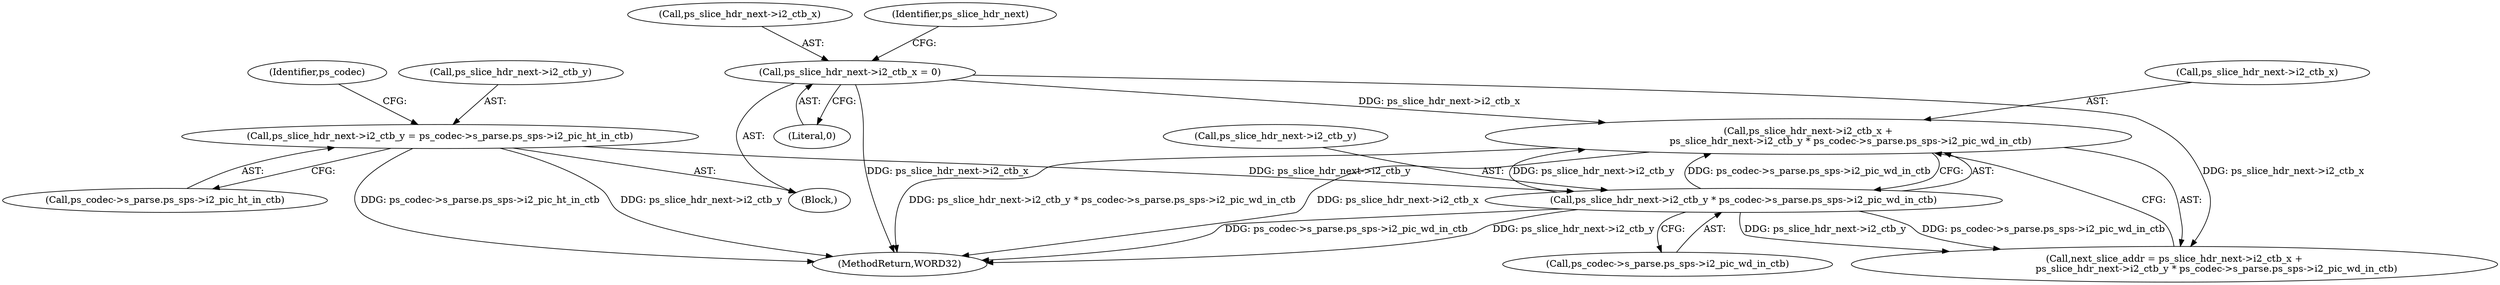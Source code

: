 digraph "0_Android_87fb7909c49e6a4510ba86ace1ffc83459c7e1b9@pointer" {
"1000830" [label="(Call,ps_slice_hdr_next->i2_ctb_x +\n                            ps_slice_hdr_next->i2_ctb_y * ps_codec->s_parse.ps_sps->i2_pic_wd_in_ctb)"];
"1001063" [label="(Call,ps_slice_hdr_next->i2_ctb_x = 0)"];
"1000834" [label="(Call,ps_slice_hdr_next->i2_ctb_y * ps_codec->s_parse.ps_sps->i2_pic_wd_in_ctb)"];
"1001068" [label="(Call,ps_slice_hdr_next->i2_ctb_y = ps_codec->s_parse.ps_sps->i2_pic_ht_in_ctb)"];
"1001903" [label="(MethodReturn,WORD32)"];
"1001021" [label="(Block,)"];
"1001064" [label="(Call,ps_slice_hdr_next->i2_ctb_x)"];
"1000838" [label="(Call,ps_codec->s_parse.ps_sps->i2_pic_wd_in_ctb)"];
"1001070" [label="(Identifier,ps_slice_hdr_next)"];
"1001069" [label="(Call,ps_slice_hdr_next->i2_ctb_y)"];
"1000835" [label="(Call,ps_slice_hdr_next->i2_ctb_y)"];
"1000828" [label="(Call,next_slice_addr = ps_slice_hdr_next->i2_ctb_x +\n                            ps_slice_hdr_next->i2_ctb_y * ps_codec->s_parse.ps_sps->i2_pic_wd_in_ctb)"];
"1001081" [label="(Identifier,ps_codec)"];
"1000834" [label="(Call,ps_slice_hdr_next->i2_ctb_y * ps_codec->s_parse.ps_sps->i2_pic_wd_in_ctb)"];
"1001068" [label="(Call,ps_slice_hdr_next->i2_ctb_y = ps_codec->s_parse.ps_sps->i2_pic_ht_in_ctb)"];
"1000831" [label="(Call,ps_slice_hdr_next->i2_ctb_x)"];
"1001063" [label="(Call,ps_slice_hdr_next->i2_ctb_x = 0)"];
"1001072" [label="(Call,ps_codec->s_parse.ps_sps->i2_pic_ht_in_ctb)"];
"1001067" [label="(Literal,0)"];
"1000830" [label="(Call,ps_slice_hdr_next->i2_ctb_x +\n                            ps_slice_hdr_next->i2_ctb_y * ps_codec->s_parse.ps_sps->i2_pic_wd_in_ctb)"];
"1000830" -> "1000828"  [label="AST: "];
"1000830" -> "1000834"  [label="CFG: "];
"1000831" -> "1000830"  [label="AST: "];
"1000834" -> "1000830"  [label="AST: "];
"1000828" -> "1000830"  [label="CFG: "];
"1000830" -> "1001903"  [label="DDG: ps_slice_hdr_next->i2_ctb_y * ps_codec->s_parse.ps_sps->i2_pic_wd_in_ctb"];
"1000830" -> "1001903"  [label="DDG: ps_slice_hdr_next->i2_ctb_x"];
"1001063" -> "1000830"  [label="DDG: ps_slice_hdr_next->i2_ctb_x"];
"1000834" -> "1000830"  [label="DDG: ps_slice_hdr_next->i2_ctb_y"];
"1000834" -> "1000830"  [label="DDG: ps_codec->s_parse.ps_sps->i2_pic_wd_in_ctb"];
"1001063" -> "1001021"  [label="AST: "];
"1001063" -> "1001067"  [label="CFG: "];
"1001064" -> "1001063"  [label="AST: "];
"1001067" -> "1001063"  [label="AST: "];
"1001070" -> "1001063"  [label="CFG: "];
"1001063" -> "1001903"  [label="DDG: ps_slice_hdr_next->i2_ctb_x"];
"1001063" -> "1000828"  [label="DDG: ps_slice_hdr_next->i2_ctb_x"];
"1000834" -> "1000838"  [label="CFG: "];
"1000835" -> "1000834"  [label="AST: "];
"1000838" -> "1000834"  [label="AST: "];
"1000834" -> "1001903"  [label="DDG: ps_codec->s_parse.ps_sps->i2_pic_wd_in_ctb"];
"1000834" -> "1001903"  [label="DDG: ps_slice_hdr_next->i2_ctb_y"];
"1000834" -> "1000828"  [label="DDG: ps_slice_hdr_next->i2_ctb_y"];
"1000834" -> "1000828"  [label="DDG: ps_codec->s_parse.ps_sps->i2_pic_wd_in_ctb"];
"1001068" -> "1000834"  [label="DDG: ps_slice_hdr_next->i2_ctb_y"];
"1001068" -> "1001021"  [label="AST: "];
"1001068" -> "1001072"  [label="CFG: "];
"1001069" -> "1001068"  [label="AST: "];
"1001072" -> "1001068"  [label="AST: "];
"1001081" -> "1001068"  [label="CFG: "];
"1001068" -> "1001903"  [label="DDG: ps_codec->s_parse.ps_sps->i2_pic_ht_in_ctb"];
"1001068" -> "1001903"  [label="DDG: ps_slice_hdr_next->i2_ctb_y"];
}
